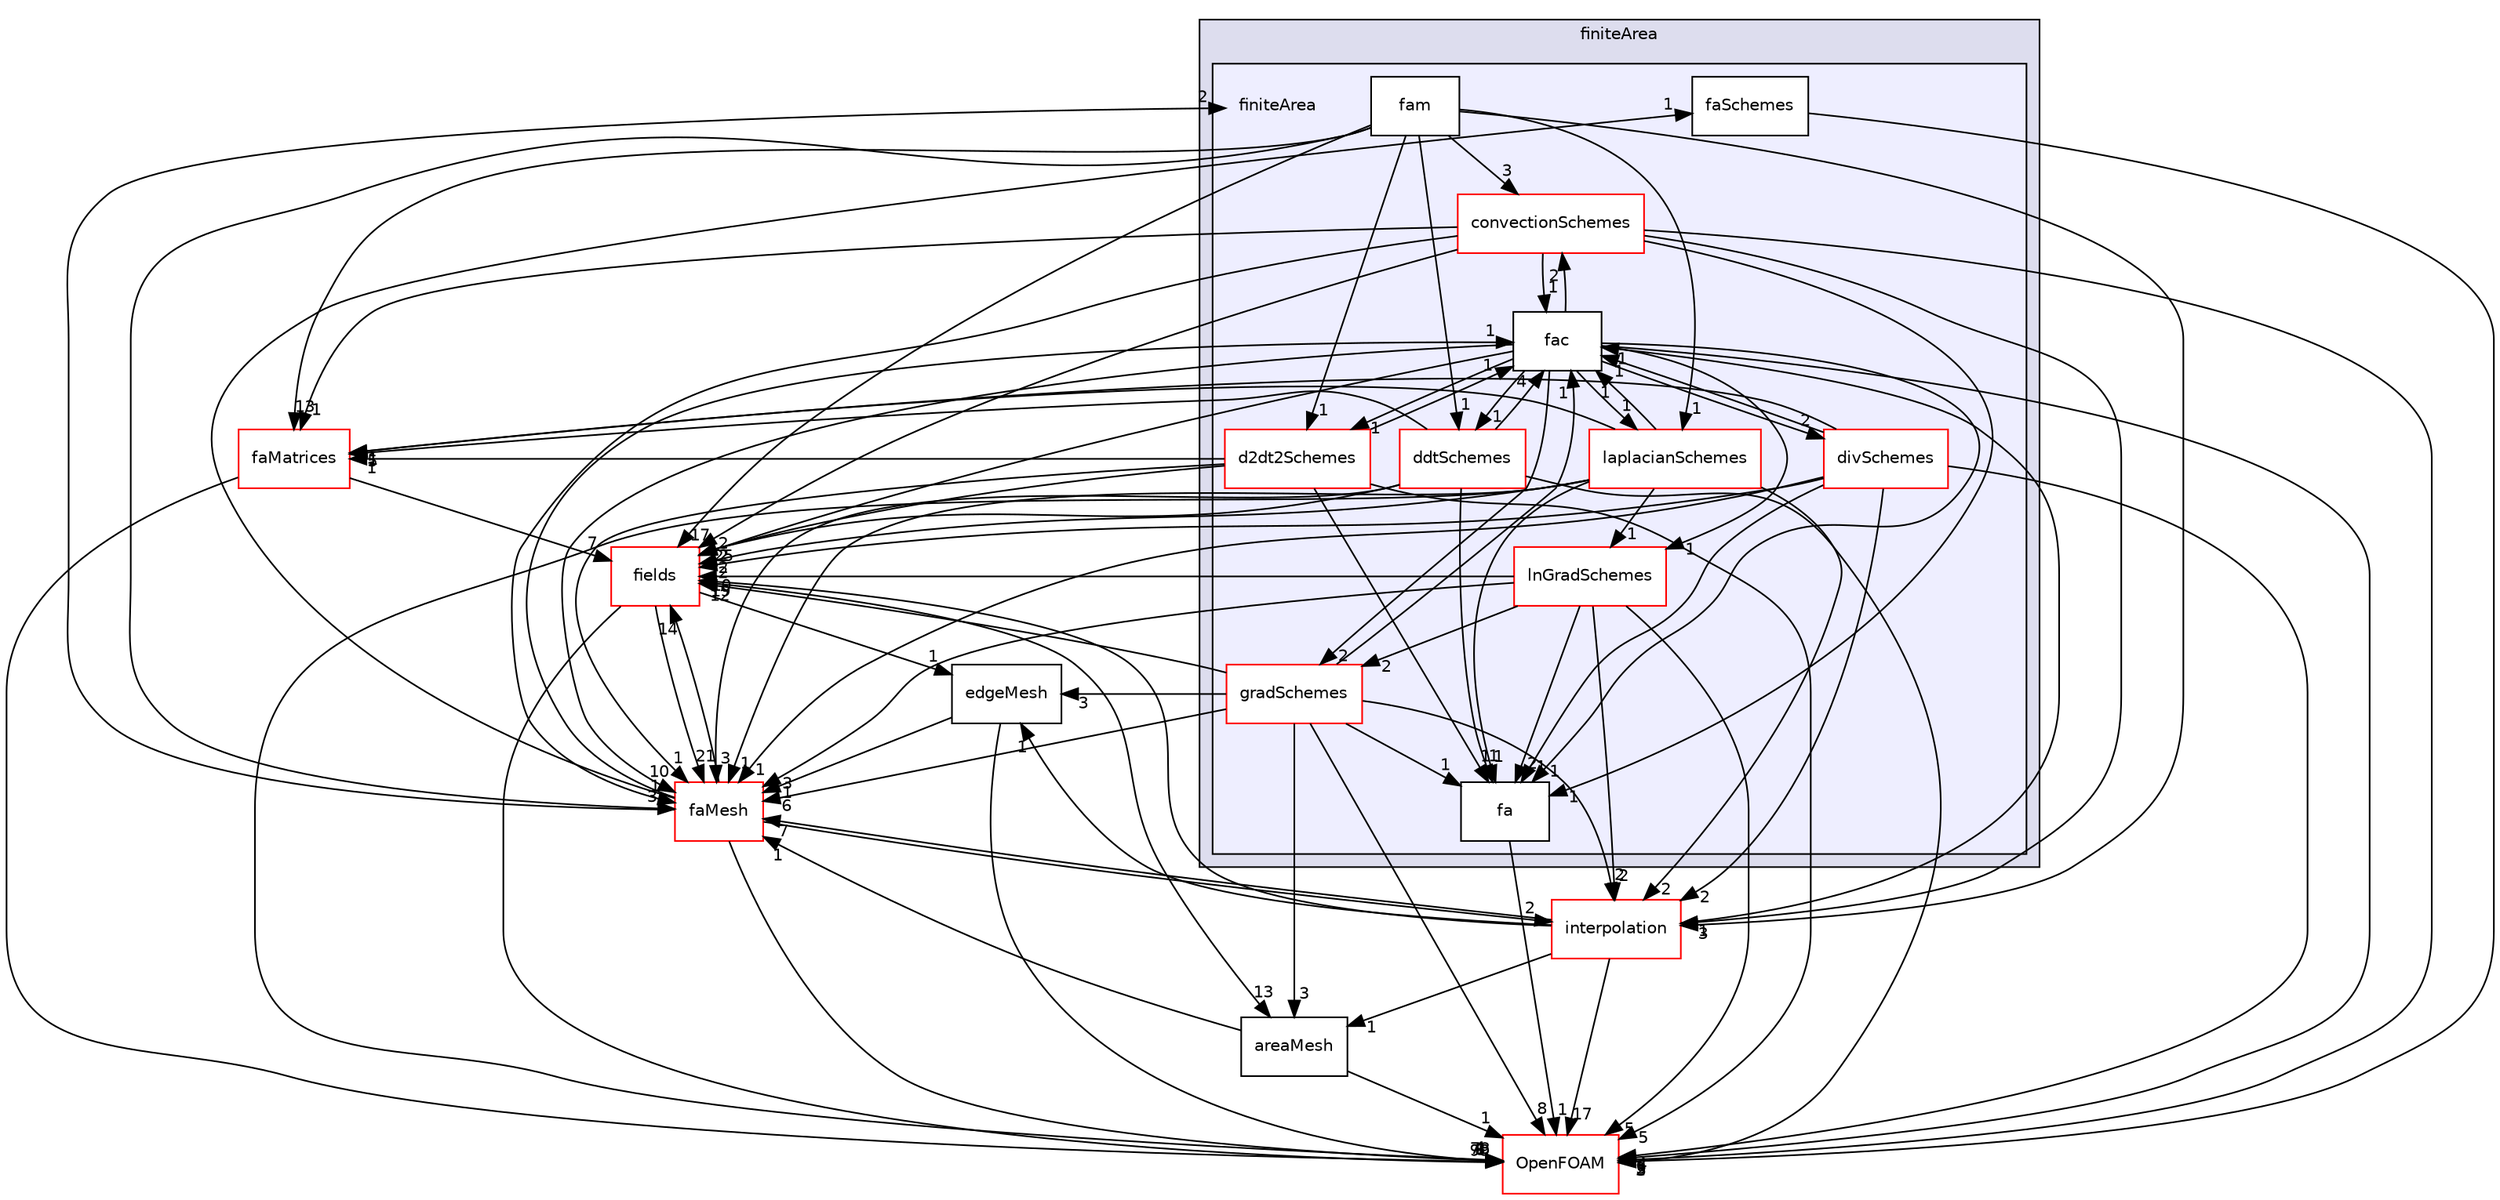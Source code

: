 digraph "src/finiteArea/finiteArea" {
  bgcolor=transparent;
  compound=true
  node [ fontsize="10", fontname="Helvetica"];
  edge [ labelfontsize="10", labelfontname="Helvetica"];
  subgraph clusterdir_b69a9eadfe761c231b266ce918b218a5 {
    graph [ bgcolor="#ddddee", pencolor="black", label="finiteArea" fontname="Helvetica", fontsize="10", URL="dir_b69a9eadfe761c231b266ce918b218a5.html"]
  subgraph clusterdir_b48fbfbe364b5d9546b561f47f4221eb {
    graph [ bgcolor="#eeeeff", pencolor="black", label="" URL="dir_b48fbfbe364b5d9546b561f47f4221eb.html"];
    dir_b48fbfbe364b5d9546b561f47f4221eb [shape=plaintext label="finiteArea"];
    dir_0701608faa91158a92c77db31ba389a5 [shape=box label="convectionSchemes" color="red" fillcolor="white" style="filled" URL="dir_0701608faa91158a92c77db31ba389a5.html"];
    dir_c8e1682c47d954a1e2d8ba1448067b27 [shape=box label="d2dt2Schemes" color="red" fillcolor="white" style="filled" URL="dir_c8e1682c47d954a1e2d8ba1448067b27.html"];
    dir_02627098f459dfbfeff8bc2fa413196a [shape=box label="ddtSchemes" color="red" fillcolor="white" style="filled" URL="dir_02627098f459dfbfeff8bc2fa413196a.html"];
    dir_c621074cc8ff55f77dd04e491431bd1a [shape=box label="divSchemes" color="red" fillcolor="white" style="filled" URL="dir_c621074cc8ff55f77dd04e491431bd1a.html"];
    dir_e5a517ccc941541272063f044b95a606 [shape=box label="fa" color="black" fillcolor="white" style="filled" URL="dir_e5a517ccc941541272063f044b95a606.html"];
    dir_15aafd37ee87fbe9911ba23e923cc2c7 [shape=box label="fac" color="black" fillcolor="white" style="filled" URL="dir_15aafd37ee87fbe9911ba23e923cc2c7.html"];
    dir_3a35f166b9832e994fef2c5ad60d821f [shape=box label="fam" color="black" fillcolor="white" style="filled" URL="dir_3a35f166b9832e994fef2c5ad60d821f.html"];
    dir_a9468d4b2bbf255a9817ee9eacba9226 [shape=box label="faSchemes" color="black" fillcolor="white" style="filled" URL="dir_a9468d4b2bbf255a9817ee9eacba9226.html"];
    dir_cc5a8798c3fe9c94eaaef0cef369eaad [shape=box label="gradSchemes" color="red" fillcolor="white" style="filled" URL="dir_cc5a8798c3fe9c94eaaef0cef369eaad.html"];
    dir_c11e0f670d4676a5346438f3d10a3457 [shape=box label="laplacianSchemes" color="red" fillcolor="white" style="filled" URL="dir_c11e0f670d4676a5346438f3d10a3457.html"];
    dir_1f99fc86de3cb8326507b722cf78c6d9 [shape=box label="lnGradSchemes" color="red" fillcolor="white" style="filled" URL="dir_1f99fc86de3cb8326507b722cf78c6d9.html"];
  }
  }
  dir_82c77a639fb8894523e0866635d617d1 [shape=box label="fields" color="red" URL="dir_82c77a639fb8894523e0866635d617d1.html"];
  dir_6ef5889ffbfbbd682d743a67e9ce9e17 [shape=box label="edgeMesh" URL="dir_6ef5889ffbfbbd682d743a67e9ce9e17.html"];
  dir_aa4bce7a1abbd72ee1f4d02ddf362a3b [shape=box label="areaMesh" URL="dir_aa4bce7a1abbd72ee1f4d02ddf362a3b.html"];
  dir_11fa0d52a0a43d2db65b942bd42d04b1 [shape=box label="faMatrices" color="red" URL="dir_11fa0d52a0a43d2db65b942bd42d04b1.html"];
  dir_c5473ff19b20e6ec4dfe5c310b3778a8 [shape=box label="OpenFOAM" color="red" URL="dir_c5473ff19b20e6ec4dfe5c310b3778a8.html"];
  dir_f14612db68a06d13a87d37d60dc895d5 [shape=box label="faMesh" color="red" URL="dir_f14612db68a06d13a87d37d60dc895d5.html"];
  dir_880b478b7287aa29b2969cd4b71f61be [shape=box label="interpolation" color="red" URL="dir_880b478b7287aa29b2969cd4b71f61be.html"];
  dir_c11e0f670d4676a5346438f3d10a3457->dir_1f99fc86de3cb8326507b722cf78c6d9 [headlabel="1", labeldistance=1.5 headhref="dir_000799_000802.html"];
  dir_c11e0f670d4676a5346438f3d10a3457->dir_82c77a639fb8894523e0866635d617d1 [headlabel="2", labeldistance=1.5 headhref="dir_000799_000734.html"];
  dir_c11e0f670d4676a5346438f3d10a3457->dir_e5a517ccc941541272063f044b95a606 [headlabel="1", labeldistance=1.5 headhref="dir_000799_000788.html"];
  dir_c11e0f670d4676a5346438f3d10a3457->dir_11fa0d52a0a43d2db65b942bd42d04b1 [headlabel="1", labeldistance=1.5 headhref="dir_000799_000716.html"];
  dir_c11e0f670d4676a5346438f3d10a3457->dir_15aafd37ee87fbe9911ba23e923cc2c7 [headlabel="1", labeldistance=1.5 headhref="dir_000799_000789.html"];
  dir_c11e0f670d4676a5346438f3d10a3457->dir_c5473ff19b20e6ec4dfe5c310b3778a8 [headlabel="4", labeldistance=1.5 headhref="dir_000799_002151.html"];
  dir_c11e0f670d4676a5346438f3d10a3457->dir_f14612db68a06d13a87d37d60dc895d5 [headlabel="1", labeldistance=1.5 headhref="dir_000799_000719.html"];
  dir_c11e0f670d4676a5346438f3d10a3457->dir_880b478b7287aa29b2969cd4b71f61be [headlabel="2", labeldistance=1.5 headhref="dir_000799_000808.html"];
  dir_1f99fc86de3cb8326507b722cf78c6d9->dir_82c77a639fb8894523e0866635d617d1 [headlabel="10", labeldistance=1.5 headhref="dir_000802_000734.html"];
  dir_1f99fc86de3cb8326507b722cf78c6d9->dir_e5a517ccc941541272063f044b95a606 [headlabel="2", labeldistance=1.5 headhref="dir_000802_000788.html"];
  dir_1f99fc86de3cb8326507b722cf78c6d9->dir_cc5a8798c3fe9c94eaaef0cef369eaad [headlabel="2", labeldistance=1.5 headhref="dir_000802_000792.html"];
  dir_1f99fc86de3cb8326507b722cf78c6d9->dir_c5473ff19b20e6ec4dfe5c310b3778a8 [headlabel="5", labeldistance=1.5 headhref="dir_000802_002151.html"];
  dir_1f99fc86de3cb8326507b722cf78c6d9->dir_f14612db68a06d13a87d37d60dc895d5 [headlabel="3", labeldistance=1.5 headhref="dir_000802_000719.html"];
  dir_1f99fc86de3cb8326507b722cf78c6d9->dir_880b478b7287aa29b2969cd4b71f61be [headlabel="2", labeldistance=1.5 headhref="dir_000802_000808.html"];
  dir_82c77a639fb8894523e0866635d617d1->dir_6ef5889ffbfbbd682d743a67e9ce9e17 [headlabel="1", labeldistance=1.5 headhref="dir_000734_000715.html"];
  dir_82c77a639fb8894523e0866635d617d1->dir_aa4bce7a1abbd72ee1f4d02ddf362a3b [headlabel="13", labeldistance=1.5 headhref="dir_000734_000714.html"];
  dir_82c77a639fb8894523e0866635d617d1->dir_c5473ff19b20e6ec4dfe5c310b3778a8 [headlabel="99", labeldistance=1.5 headhref="dir_000734_002151.html"];
  dir_82c77a639fb8894523e0866635d617d1->dir_f14612db68a06d13a87d37d60dc895d5 [headlabel="21", labeldistance=1.5 headhref="dir_000734_000719.html"];
  dir_6ef5889ffbfbbd682d743a67e9ce9e17->dir_c5473ff19b20e6ec4dfe5c310b3778a8 [headlabel="1", labeldistance=1.5 headhref="dir_000715_002151.html"];
  dir_6ef5889ffbfbbd682d743a67e9ce9e17->dir_f14612db68a06d13a87d37d60dc895d5 [headlabel="1", labeldistance=1.5 headhref="dir_000715_000719.html"];
  dir_e5a517ccc941541272063f044b95a606->dir_c5473ff19b20e6ec4dfe5c310b3778a8 [headlabel="1", labeldistance=1.5 headhref="dir_000788_002151.html"];
  dir_aa4bce7a1abbd72ee1f4d02ddf362a3b->dir_c5473ff19b20e6ec4dfe5c310b3778a8 [headlabel="1", labeldistance=1.5 headhref="dir_000714_002151.html"];
  dir_aa4bce7a1abbd72ee1f4d02ddf362a3b->dir_f14612db68a06d13a87d37d60dc895d5 [headlabel="1", labeldistance=1.5 headhref="dir_000714_000719.html"];
  dir_0701608faa91158a92c77db31ba389a5->dir_82c77a639fb8894523e0866635d617d1 [headlabel="2", labeldistance=1.5 headhref="dir_000773_000734.html"];
  dir_0701608faa91158a92c77db31ba389a5->dir_e5a517ccc941541272063f044b95a606 [headlabel="1", labeldistance=1.5 headhref="dir_000773_000788.html"];
  dir_0701608faa91158a92c77db31ba389a5->dir_11fa0d52a0a43d2db65b942bd42d04b1 [headlabel="1", labeldistance=1.5 headhref="dir_000773_000716.html"];
  dir_0701608faa91158a92c77db31ba389a5->dir_15aafd37ee87fbe9911ba23e923cc2c7 [headlabel="1", labeldistance=1.5 headhref="dir_000773_000789.html"];
  dir_0701608faa91158a92c77db31ba389a5->dir_c5473ff19b20e6ec4dfe5c310b3778a8 [headlabel="3", labeldistance=1.5 headhref="dir_000773_002151.html"];
  dir_0701608faa91158a92c77db31ba389a5->dir_f14612db68a06d13a87d37d60dc895d5 [headlabel="1", labeldistance=1.5 headhref="dir_000773_000719.html"];
  dir_0701608faa91158a92c77db31ba389a5->dir_880b478b7287aa29b2969cd4b71f61be [headlabel="1", labeldistance=1.5 headhref="dir_000773_000808.html"];
  dir_11fa0d52a0a43d2db65b942bd42d04b1->dir_82c77a639fb8894523e0866635d617d1 [headlabel="7", labeldistance=1.5 headhref="dir_000716_000734.html"];
  dir_11fa0d52a0a43d2db65b942bd42d04b1->dir_c5473ff19b20e6ec4dfe5c310b3778a8 [headlabel="8", labeldistance=1.5 headhref="dir_000716_002151.html"];
  dir_02627098f459dfbfeff8bc2fa413196a->dir_82c77a639fb8894523e0866635d617d1 [headlabel="2", labeldistance=1.5 headhref="dir_000779_000734.html"];
  dir_02627098f459dfbfeff8bc2fa413196a->dir_e5a517ccc941541272063f044b95a606 [headlabel="1", labeldistance=1.5 headhref="dir_000779_000788.html"];
  dir_02627098f459dfbfeff8bc2fa413196a->dir_11fa0d52a0a43d2db65b942bd42d04b1 [headlabel="5", labeldistance=1.5 headhref="dir_000779_000716.html"];
  dir_02627098f459dfbfeff8bc2fa413196a->dir_15aafd37ee87fbe9911ba23e923cc2c7 [headlabel="4", labeldistance=1.5 headhref="dir_000779_000789.html"];
  dir_02627098f459dfbfeff8bc2fa413196a->dir_c5473ff19b20e6ec4dfe5c310b3778a8 [headlabel="5", labeldistance=1.5 headhref="dir_000779_002151.html"];
  dir_02627098f459dfbfeff8bc2fa413196a->dir_f14612db68a06d13a87d37d60dc895d5 [headlabel="3", labeldistance=1.5 headhref="dir_000779_000719.html"];
  dir_cc5a8798c3fe9c94eaaef0cef369eaad->dir_82c77a639fb8894523e0866635d617d1 [headlabel="12", labeldistance=1.5 headhref="dir_000792_000734.html"];
  dir_cc5a8798c3fe9c94eaaef0cef369eaad->dir_6ef5889ffbfbbd682d743a67e9ce9e17 [headlabel="3", labeldistance=1.5 headhref="dir_000792_000715.html"];
  dir_cc5a8798c3fe9c94eaaef0cef369eaad->dir_e5a517ccc941541272063f044b95a606 [headlabel="1", labeldistance=1.5 headhref="dir_000792_000788.html"];
  dir_cc5a8798c3fe9c94eaaef0cef369eaad->dir_aa4bce7a1abbd72ee1f4d02ddf362a3b [headlabel="3", labeldistance=1.5 headhref="dir_000792_000714.html"];
  dir_cc5a8798c3fe9c94eaaef0cef369eaad->dir_15aafd37ee87fbe9911ba23e923cc2c7 [headlabel="1", labeldistance=1.5 headhref="dir_000792_000789.html"];
  dir_cc5a8798c3fe9c94eaaef0cef369eaad->dir_c5473ff19b20e6ec4dfe5c310b3778a8 [headlabel="8", labeldistance=1.5 headhref="dir_000792_002151.html"];
  dir_cc5a8798c3fe9c94eaaef0cef369eaad->dir_f14612db68a06d13a87d37d60dc895d5 [headlabel="6", labeldistance=1.5 headhref="dir_000792_000719.html"];
  dir_cc5a8798c3fe9c94eaaef0cef369eaad->dir_880b478b7287aa29b2969cd4b71f61be [headlabel="2", labeldistance=1.5 headhref="dir_000792_000808.html"];
  dir_c8e1682c47d954a1e2d8ba1448067b27->dir_82c77a639fb8894523e0866635d617d1 [headlabel="2", labeldistance=1.5 headhref="dir_000776_000734.html"];
  dir_c8e1682c47d954a1e2d8ba1448067b27->dir_e5a517ccc941541272063f044b95a606 [headlabel="1", labeldistance=1.5 headhref="dir_000776_000788.html"];
  dir_c8e1682c47d954a1e2d8ba1448067b27->dir_11fa0d52a0a43d2db65b942bd42d04b1 [headlabel="1", labeldistance=1.5 headhref="dir_000776_000716.html"];
  dir_c8e1682c47d954a1e2d8ba1448067b27->dir_15aafd37ee87fbe9911ba23e923cc2c7 [headlabel="1", labeldistance=1.5 headhref="dir_000776_000789.html"];
  dir_c8e1682c47d954a1e2d8ba1448067b27->dir_c5473ff19b20e6ec4dfe5c310b3778a8 [headlabel="5", labeldistance=1.5 headhref="dir_000776_002151.html"];
  dir_c8e1682c47d954a1e2d8ba1448067b27->dir_f14612db68a06d13a87d37d60dc895d5 [headlabel="1", labeldistance=1.5 headhref="dir_000776_000719.html"];
  dir_a9468d4b2bbf255a9817ee9eacba9226->dir_c5473ff19b20e6ec4dfe5c310b3778a8 [headlabel="2", labeldistance=1.5 headhref="dir_000791_002151.html"];
  dir_c621074cc8ff55f77dd04e491431bd1a->dir_82c77a639fb8894523e0866635d617d1 [headlabel="2", labeldistance=1.5 headhref="dir_000785_000734.html"];
  dir_c621074cc8ff55f77dd04e491431bd1a->dir_e5a517ccc941541272063f044b95a606 [headlabel="1", labeldistance=1.5 headhref="dir_000785_000788.html"];
  dir_c621074cc8ff55f77dd04e491431bd1a->dir_11fa0d52a0a43d2db65b942bd42d04b1 [headlabel="1", labeldistance=1.5 headhref="dir_000785_000716.html"];
  dir_c621074cc8ff55f77dd04e491431bd1a->dir_15aafd37ee87fbe9911ba23e923cc2c7 [headlabel="1", labeldistance=1.5 headhref="dir_000785_000789.html"];
  dir_c621074cc8ff55f77dd04e491431bd1a->dir_c5473ff19b20e6ec4dfe5c310b3778a8 [headlabel="4", labeldistance=1.5 headhref="dir_000785_002151.html"];
  dir_c621074cc8ff55f77dd04e491431bd1a->dir_f14612db68a06d13a87d37d60dc895d5 [headlabel="1", labeldistance=1.5 headhref="dir_000785_000719.html"];
  dir_c621074cc8ff55f77dd04e491431bd1a->dir_880b478b7287aa29b2969cd4b71f61be [headlabel="2", labeldistance=1.5 headhref="dir_000785_000808.html"];
  dir_15aafd37ee87fbe9911ba23e923cc2c7->dir_c11e0f670d4676a5346438f3d10a3457 [headlabel="1", labeldistance=1.5 headhref="dir_000789_000799.html"];
  dir_15aafd37ee87fbe9911ba23e923cc2c7->dir_1f99fc86de3cb8326507b722cf78c6d9 [headlabel="1", labeldistance=1.5 headhref="dir_000789_000802.html"];
  dir_15aafd37ee87fbe9911ba23e923cc2c7->dir_82c77a639fb8894523e0866635d617d1 [headlabel="25", labeldistance=1.5 headhref="dir_000789_000734.html"];
  dir_15aafd37ee87fbe9911ba23e923cc2c7->dir_e5a517ccc941541272063f044b95a606 [headlabel="1", labeldistance=1.5 headhref="dir_000789_000788.html"];
  dir_15aafd37ee87fbe9911ba23e923cc2c7->dir_0701608faa91158a92c77db31ba389a5 [headlabel="2", labeldistance=1.5 headhref="dir_000789_000773.html"];
  dir_15aafd37ee87fbe9911ba23e923cc2c7->dir_02627098f459dfbfeff8bc2fa413196a [headlabel="1", labeldistance=1.5 headhref="dir_000789_000779.html"];
  dir_15aafd37ee87fbe9911ba23e923cc2c7->dir_cc5a8798c3fe9c94eaaef0cef369eaad [headlabel="2", labeldistance=1.5 headhref="dir_000789_000792.html"];
  dir_15aafd37ee87fbe9911ba23e923cc2c7->dir_c8e1682c47d954a1e2d8ba1448067b27 [headlabel="1", labeldistance=1.5 headhref="dir_000789_000776.html"];
  dir_15aafd37ee87fbe9911ba23e923cc2c7->dir_c621074cc8ff55f77dd04e491431bd1a [headlabel="2", labeldistance=1.5 headhref="dir_000789_000785.html"];
  dir_15aafd37ee87fbe9911ba23e923cc2c7->dir_c5473ff19b20e6ec4dfe5c310b3778a8 [headlabel="6", labeldistance=1.5 headhref="dir_000789_002151.html"];
  dir_15aafd37ee87fbe9911ba23e923cc2c7->dir_f14612db68a06d13a87d37d60dc895d5 [headlabel="10", labeldistance=1.5 headhref="dir_000789_000719.html"];
  dir_f14612db68a06d13a87d37d60dc895d5->dir_82c77a639fb8894523e0866635d617d1 [headlabel="14", labeldistance=1.5 headhref="dir_000719_000734.html"];
  dir_f14612db68a06d13a87d37d60dc895d5->dir_b48fbfbe364b5d9546b561f47f4221eb [headlabel="2", labeldistance=1.5 headhref="dir_000719_000772.html"];
  dir_f14612db68a06d13a87d37d60dc895d5->dir_a9468d4b2bbf255a9817ee9eacba9226 [headlabel="1", labeldistance=1.5 headhref="dir_000719_000791.html"];
  dir_f14612db68a06d13a87d37d60dc895d5->dir_15aafd37ee87fbe9911ba23e923cc2c7 [headlabel="1", labeldistance=1.5 headhref="dir_000719_000789.html"];
  dir_f14612db68a06d13a87d37d60dc895d5->dir_c5473ff19b20e6ec4dfe5c310b3778a8 [headlabel="78", labeldistance=1.5 headhref="dir_000719_002151.html"];
  dir_f14612db68a06d13a87d37d60dc895d5->dir_880b478b7287aa29b2969cd4b71f61be [headlabel="2", labeldistance=1.5 headhref="dir_000719_000808.html"];
  dir_3a35f166b9832e994fef2c5ad60d821f->dir_c11e0f670d4676a5346438f3d10a3457 [headlabel="1", labeldistance=1.5 headhref="dir_000790_000799.html"];
  dir_3a35f166b9832e994fef2c5ad60d821f->dir_82c77a639fb8894523e0866635d617d1 [headlabel="17", labeldistance=1.5 headhref="dir_000790_000734.html"];
  dir_3a35f166b9832e994fef2c5ad60d821f->dir_0701608faa91158a92c77db31ba389a5 [headlabel="3", labeldistance=1.5 headhref="dir_000790_000773.html"];
  dir_3a35f166b9832e994fef2c5ad60d821f->dir_11fa0d52a0a43d2db65b942bd42d04b1 [headlabel="13", labeldistance=1.5 headhref="dir_000790_000716.html"];
  dir_3a35f166b9832e994fef2c5ad60d821f->dir_02627098f459dfbfeff8bc2fa413196a [headlabel="1", labeldistance=1.5 headhref="dir_000790_000779.html"];
  dir_3a35f166b9832e994fef2c5ad60d821f->dir_c8e1682c47d954a1e2d8ba1448067b27 [headlabel="1", labeldistance=1.5 headhref="dir_000790_000776.html"];
  dir_3a35f166b9832e994fef2c5ad60d821f->dir_f14612db68a06d13a87d37d60dc895d5 [headlabel="3", labeldistance=1.5 headhref="dir_000790_000719.html"];
  dir_3a35f166b9832e994fef2c5ad60d821f->dir_880b478b7287aa29b2969cd4b71f61be [headlabel="3", labeldistance=1.5 headhref="dir_000790_000808.html"];
  dir_880b478b7287aa29b2969cd4b71f61be->dir_82c77a639fb8894523e0866635d617d1 [headlabel="19", labeldistance=1.5 headhref="dir_000808_000734.html"];
  dir_880b478b7287aa29b2969cd4b71f61be->dir_6ef5889ffbfbbd682d743a67e9ce9e17 [headlabel="1", labeldistance=1.5 headhref="dir_000808_000715.html"];
  dir_880b478b7287aa29b2969cd4b71f61be->dir_aa4bce7a1abbd72ee1f4d02ddf362a3b [headlabel="1", labeldistance=1.5 headhref="dir_000808_000714.html"];
  dir_880b478b7287aa29b2969cd4b71f61be->dir_15aafd37ee87fbe9911ba23e923cc2c7 [headlabel="1", labeldistance=1.5 headhref="dir_000808_000789.html"];
  dir_880b478b7287aa29b2969cd4b71f61be->dir_c5473ff19b20e6ec4dfe5c310b3778a8 [headlabel="17", labeldistance=1.5 headhref="dir_000808_002151.html"];
  dir_880b478b7287aa29b2969cd4b71f61be->dir_f14612db68a06d13a87d37d60dc895d5 [headlabel="7", labeldistance=1.5 headhref="dir_000808_000719.html"];
}
